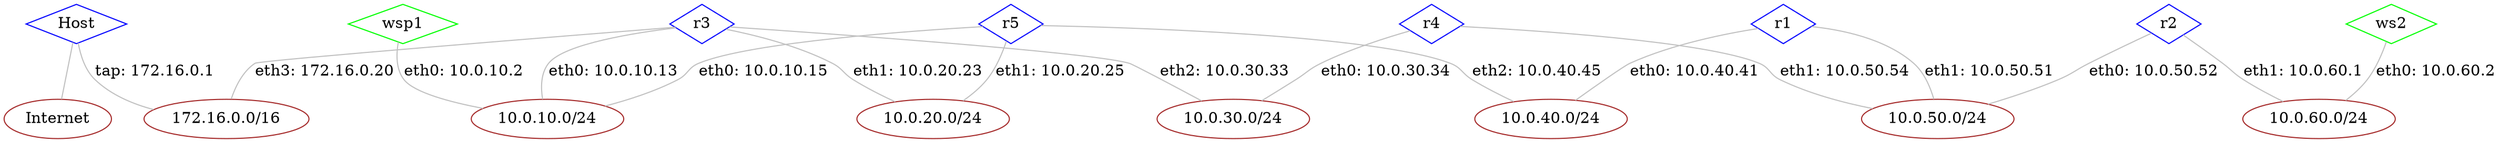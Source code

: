 graph G {
edge [len=1.5];
node [shape=diamond, color="green"];
Host [color="blue"];
r1 [color="blue"];
r2 [color="blue"];
r3 [color="blue"];
r4 [color="blue"];
r5 [color="blue"];
ws2;
wsp1;
node [shape=ellipse, color="brown"];
lan50 [label="10.0.50.0/24"];
lan30 [label="10.0.30.0/24"];
lan40 [label="10.0.40.0/24"];
lan20 [label="10.0.20.0/24"];
lan10 [label="10.0.10.0/24"];
lan10 [label="10.0.10.0/24"];
lan50 [label="10.0.50.0/24"];
lan40 [label="10.0.40.0/24"];
lan60 [label="10.0.60.0/24"];
lan50 [label="10.0.50.0/24"];
tap [label="172.16.0.0/16"];
lan30 [label="10.0.30.0/24"];
lan20 [label="10.0.20.0/24"];
lan10 [label="10.0.10.0/24"];
Internet [label="Internet"];
tap [label="172.16.0.0/16"];
lan60 [label="10.0.60.0/24"];
Host -- Internet [color="gray"];
Host -- tap [label="tap: 172.16.0.1", color="gray"];
r1 -- lan50 [label="eth1: 10.0.50.51", color="gray"];
r1 -- lan40 [label="eth0: 10.0.40.41", color="gray"];
r2 -- lan60 [label="eth1: 10.0.60.1", color="gray"];
r2 -- lan50 [label="eth0: 10.0.50.52", color="gray"];
r3 -- tap [label="eth3: 172.16.0.20", color="gray"];
r3 -- lan30 [label="eth2: 10.0.30.33", color="gray"];
r3 -- lan20 [label="eth1: 10.0.20.23", color="gray"];
r3 -- lan10 [label="eth0: 10.0.10.13", color="gray"];
r4 -- lan50 [label="eth1: 10.0.50.54", color="gray"];
r4 -- lan30 [label="eth0: 10.0.30.34", color="gray"];
r5 -- lan40 [label="eth2: 10.0.40.45", color="gray"];
r5 -- lan20 [label="eth1: 10.0.20.25", color="gray"];
r5 -- lan10 [label="eth0: 10.0.10.15", color="gray"];
ws2 -- lan60 [label="eth0: 10.0.60.2", color="gray"];
wsp1 -- lan10 [label="eth0: 10.0.10.2", color="gray"];
}
